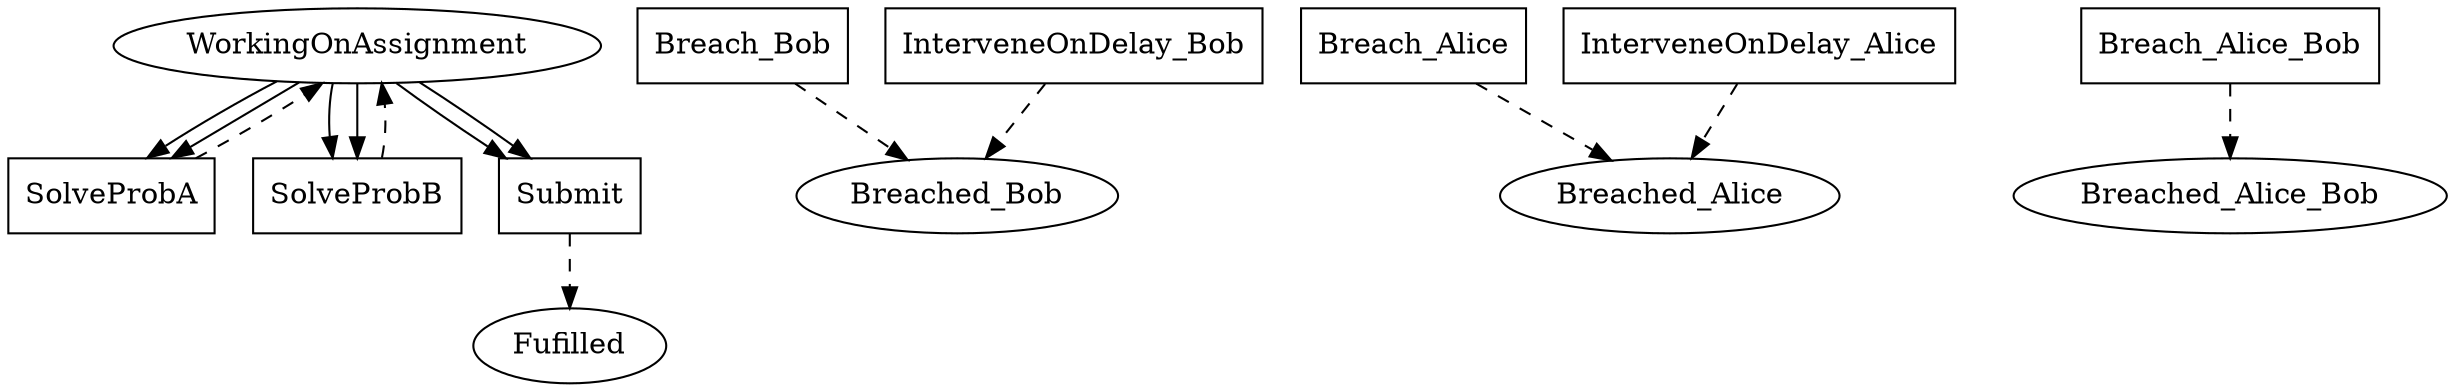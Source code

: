 // THIS IS A GENERATED FILE. DO NOT EDIT.

digraph partner_assignment_demonstrating_relievable_obligations {    
    Fulfilled[label=Fufilled];
    WorkingOnAssignment[label=WorkingOnAssignment];
	Breached_Bob[label=Breached_Bob];
	Breached_Alice[label=Breached_Alice];
	Breached_Alice_Bob[label=Breached_Alice_Bob]
    
     
    SolveProbA[label=SolveProbA,shape=box];
	SolveProbB[label=SolveProbB,shape=box];
	Submit[label=Submit,shape=box];
	Breach_Bob[label=Breach_Bob,shape=box];
	Breach_Alice[label=Breach_Alice,shape=box];
	Breach_Alice_Bob[label=Breach_Alice_Bob,shape=box];
	InterveneOnDelay_Alice[label=InterveneOnDelay_Alice,shape=box];
	InterveneOnDelay_Bob[label=InterveneOnDelay_Bob,shape=box]    
    
    
    
    WorkingOnAssignment -> SolveProbA;
	WorkingOnAssignment -> SolveProbB;
	WorkingOnAssignment -> SolveProbB;
	WorkingOnAssignment -> SolveProbA;
	WorkingOnAssignment -> Submit;
	WorkingOnAssignment -> Submit
    
    SolveProbA -> WorkingOnAssignment [style=dashed];
	SolveProbB -> WorkingOnAssignment [style=dashed];
	Submit -> Fulfilled [style=dashed];
	Breach_Bob -> Breached_Bob [style=dashed];
	Breach_Alice -> Breached_Alice [style=dashed];
	Breach_Alice_Bob -> Breached_Alice_Bob [style=dashed];
	InterveneOnDelay_Alice -> Breached_Alice [style=dashed];
	InterveneOnDelay_Bob -> Breached_Bob [style=dashed];
	     
    
       
}